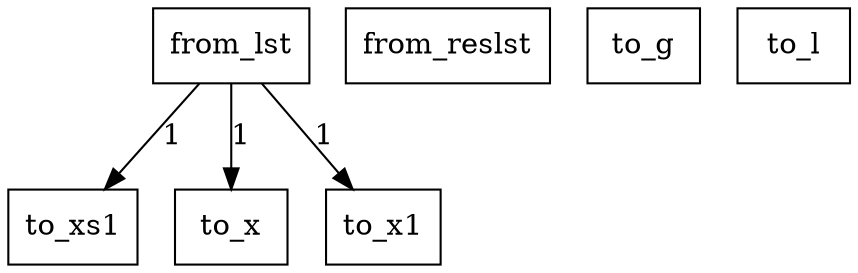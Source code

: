 digraph {
    graph [rankdir=TB
          ,bgcolor=transparent];
    node [shape=box
         ,fillcolor=white
         ,style=filled];
    0 [label=<from_lst>];
    1 [label=<from_reslst>];
    2 [label=<to_g>];
    3 [label=<to_xs1>];
    4 [label=<to_l>];
    5 [label=<to_x>];
    6 [label=<to_x1>];
    0 -> 3 [label=1];
    0 -> 5 [label=1];
    0 -> 6 [label=1];
}